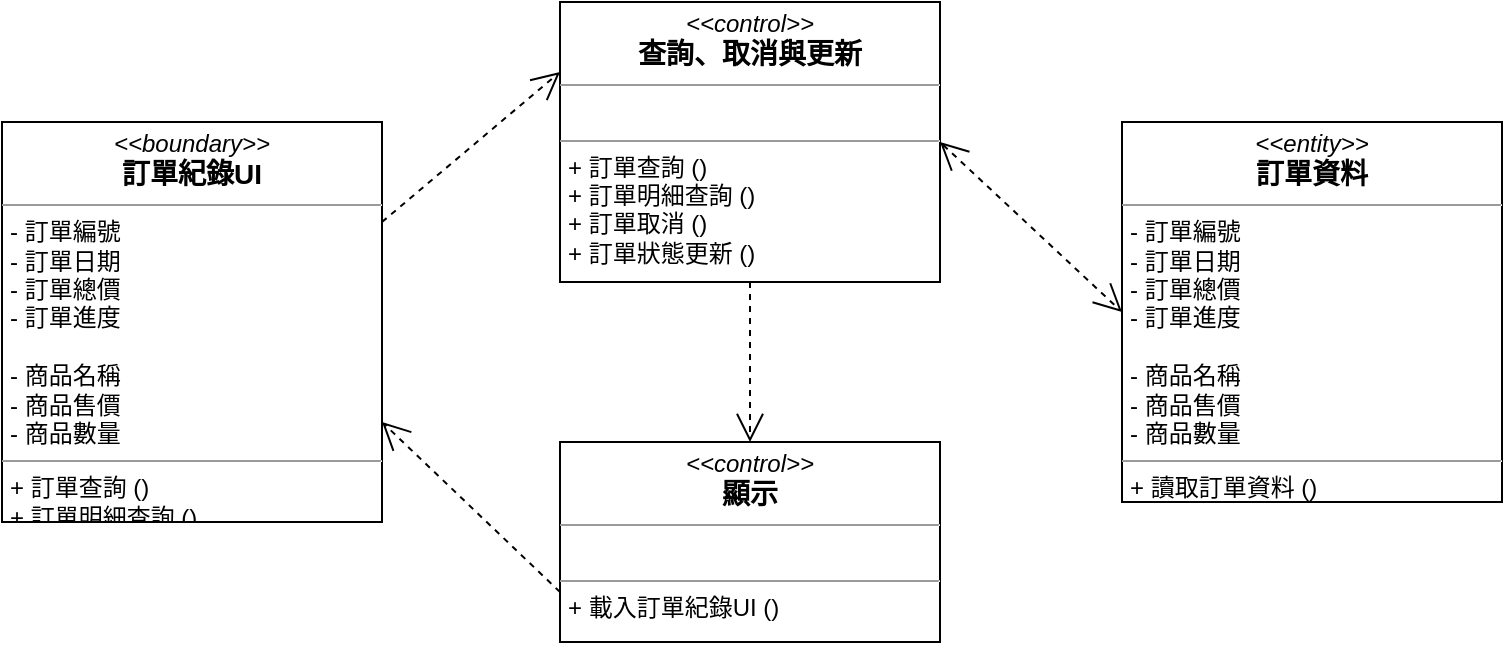 <mxfile version="14.4.2" type="github"><diagram id="xbuekz89TP-jx_Gs-CCB" name="Page-1"><mxGraphModel dx="1248" dy="677" grid="1" gridSize="10" guides="1" tooltips="1" connect="1" arrows="1" fold="1" page="1" pageScale="1" pageWidth="827" pageHeight="1169" math="0" shadow="0"><root><mxCell id="0"/><mxCell id="1" parent="0"/><mxCell id="RY0xd5KEwP5jx2PsxDBb-1" value="&lt;p style=&quot;margin: 0px ; margin-top: 4px ; text-align: center&quot;&gt;&lt;i&gt;&amp;lt;&amp;lt;boundary&amp;gt;&amp;gt;&lt;/i&gt;&lt;br&gt;&lt;b&gt;&lt;font style=&quot;font-size: 14px&quot;&gt;訂單紀錄UI&lt;/font&gt;&lt;/b&gt;&lt;/p&gt;&lt;hr size=&quot;1&quot;&gt;&lt;p style=&quot;margin: 0px ; margin-left: 4px&quot;&gt;- 訂單編號&lt;br&gt;- 訂單日期&lt;/p&gt;&lt;p style=&quot;margin: 0px ; margin-left: 4px&quot;&gt;- 訂單總價&lt;/p&gt;&lt;p style=&quot;margin: 0px ; margin-left: 4px&quot;&gt;- 訂單進度&lt;/p&gt;&lt;p style=&quot;margin: 0px ; margin-left: 4px&quot;&gt;&lt;br&gt;&lt;/p&gt;&lt;p style=&quot;margin: 0px ; margin-left: 4px&quot;&gt;- 商品名稱&lt;/p&gt;&lt;p style=&quot;margin: 0px ; margin-left: 4px&quot;&gt;- 商品售價&lt;/p&gt;&lt;p style=&quot;margin: 0px ; margin-left: 4px&quot;&gt;- 商品數量&lt;/p&gt;&lt;hr size=&quot;1&quot;&gt;&lt;p style=&quot;margin: 0px ; margin-left: 4px&quot;&gt;+ 訂單查詢 ()&lt;br&gt;+ 訂單明細查詢 ()&lt;/p&gt;" style="verticalAlign=top;align=left;overflow=fill;fontSize=12;fontFamily=Helvetica;html=1;" vertex="1" parent="1"><mxGeometry x="39" y="470" width="190" height="200" as="geometry"/></mxCell><mxCell id="RY0xd5KEwP5jx2PsxDBb-2" value="&lt;p style=&quot;margin: 0px ; margin-top: 4px ; text-align: center&quot;&gt;&lt;i&gt;&amp;lt;&amp;lt;control&amp;gt;&amp;gt;&lt;/i&gt;&lt;br&gt;&lt;b&gt;&lt;font style=&quot;font-size: 14px&quot;&gt;查詢、取消與更新&lt;/font&gt;&lt;/b&gt;&lt;/p&gt;&lt;hr size=&quot;1&quot;&gt;&lt;p style=&quot;margin: 0px ; margin-left: 4px&quot;&gt;&lt;br&gt;&lt;/p&gt;&lt;hr size=&quot;1&quot;&gt;&lt;p style=&quot;margin: 0px ; margin-left: 4px&quot;&gt;+ 訂單查詢 ()&lt;br&gt;+ 訂單明細查詢 ()&lt;/p&gt;&lt;p style=&quot;margin: 0px ; margin-left: 4px&quot;&gt;+ 訂單取消 ()&lt;/p&gt;&lt;p style=&quot;margin: 0px ; margin-left: 4px&quot;&gt;+ 訂單狀態更新 ()&lt;/p&gt;" style="verticalAlign=top;align=left;overflow=fill;fontSize=12;fontFamily=Helvetica;html=1;" vertex="1" parent="1"><mxGeometry x="318" y="410" width="190" height="140" as="geometry"/></mxCell><mxCell id="RY0xd5KEwP5jx2PsxDBb-3" value="&lt;p style=&quot;margin: 0px ; margin-top: 4px ; text-align: center&quot;&gt;&lt;i&gt;&amp;lt;&amp;lt;control&amp;gt;&amp;gt;&lt;/i&gt;&lt;br&gt;&lt;b&gt;&lt;font style=&quot;font-size: 14px&quot;&gt;顯示&lt;/font&gt;&lt;/b&gt;&lt;/p&gt;&lt;hr size=&quot;1&quot;&gt;&lt;p style=&quot;margin: 0px ; margin-left: 4px&quot;&gt;&lt;br&gt;&lt;/p&gt;&lt;hr size=&quot;1&quot;&gt;&lt;p style=&quot;margin: 0px ; margin-left: 4px&quot;&gt;+ 載入訂單紀錄UI ()&lt;br&gt;&lt;/p&gt;" style="verticalAlign=top;align=left;overflow=fill;fontSize=12;fontFamily=Helvetica;html=1;" vertex="1" parent="1"><mxGeometry x="318" y="630" width="190" height="100" as="geometry"/></mxCell><mxCell id="RY0xd5KEwP5jx2PsxDBb-4" value="&lt;p style=&quot;margin: 0px ; margin-top: 4px ; text-align: center&quot;&gt;&lt;i&gt;&amp;lt;&amp;lt;entity&amp;gt;&amp;gt;&lt;/i&gt;&lt;br&gt;&lt;b&gt;&lt;font style=&quot;font-size: 14px&quot;&gt;訂單資料&lt;/font&gt;&lt;/b&gt;&lt;/p&gt;&lt;hr size=&quot;1&quot;&gt;&lt;p style=&quot;margin: 0px ; margin-left: 4px&quot;&gt;- 訂單編號&lt;br&gt;- 訂單日期&lt;/p&gt;&lt;p style=&quot;margin: 0px ; margin-left: 4px&quot;&gt;- 訂單總價&lt;/p&gt;&lt;p style=&quot;margin: 0px ; margin-left: 4px&quot;&gt;- 訂單進度&lt;/p&gt;&lt;p style=&quot;margin: 0px ; margin-left: 4px&quot;&gt;&lt;br&gt;&lt;/p&gt;&lt;p style=&quot;margin: 0px ; margin-left: 4px&quot;&gt;- 商品名稱&lt;/p&gt;&lt;p style=&quot;margin: 0px ; margin-left: 4px&quot;&gt;- 商品售價&lt;/p&gt;&lt;p style=&quot;margin: 0px ; margin-left: 4px&quot;&gt;- 商品數量&lt;/p&gt;&lt;hr size=&quot;1&quot;&gt;&lt;p style=&quot;margin: 0px ; margin-left: 4px&quot;&gt;+ 讀取訂單資料 ()&lt;br&gt;&lt;/p&gt;" style="verticalAlign=top;align=left;overflow=fill;fontSize=12;fontFamily=Helvetica;html=1;" vertex="1" parent="1"><mxGeometry x="599" y="470" width="190" height="190" as="geometry"/></mxCell><mxCell id="RY0xd5KEwP5jx2PsxDBb-5" value="" style="endArrow=open;endSize=12;dashed=1;html=1;exitX=1;exitY=0.25;exitDx=0;exitDy=0;entryX=0;entryY=0.25;entryDx=0;entryDy=0;" edge="1" parent="1" source="RY0xd5KEwP5jx2PsxDBb-1" target="RY0xd5KEwP5jx2PsxDBb-2"><mxGeometry width="160" relative="1" as="geometry"><mxPoint x="249" y="590" as="sourcePoint"/><mxPoint x="369" y="590" as="targetPoint"/></mxGeometry></mxCell><mxCell id="RY0xd5KEwP5jx2PsxDBb-6" value="" style="endArrow=open;endSize=12;dashed=1;html=1;exitX=0.5;exitY=1;exitDx=0;exitDy=0;entryX=0.5;entryY=0;entryDx=0;entryDy=0;" edge="1" parent="1" source="RY0xd5KEwP5jx2PsxDBb-2" target="RY0xd5KEwP5jx2PsxDBb-3"><mxGeometry width="160" relative="1" as="geometry"><mxPoint x="249" y="620" as="sourcePoint"/><mxPoint x="338" y="560" as="targetPoint"/></mxGeometry></mxCell><mxCell id="RY0xd5KEwP5jx2PsxDBb-7" value="" style="endArrow=open;endSize=12;dashed=1;html=1;exitX=0;exitY=0.75;exitDx=0;exitDy=0;entryX=1;entryY=0.75;entryDx=0;entryDy=0;" edge="1" parent="1" source="RY0xd5KEwP5jx2PsxDBb-3" target="RY0xd5KEwP5jx2PsxDBb-1"><mxGeometry width="160" relative="1" as="geometry"><mxPoint x="299" y="630" as="sourcePoint"/><mxPoint x="239" y="570" as="targetPoint"/></mxGeometry></mxCell><mxCell id="RY0xd5KEwP5jx2PsxDBb-8" value="" style="endArrow=open;startArrow=open;endFill=0;startFill=0;html=1;dashed=1;exitX=1;exitY=0.5;exitDx=0;exitDy=0;entryX=0;entryY=0.5;entryDx=0;entryDy=0;endSize=12;startSize=12;" edge="1" parent="1" source="RY0xd5KEwP5jx2PsxDBb-2" target="RY0xd5KEwP5jx2PsxDBb-4"><mxGeometry width="160" relative="1" as="geometry"><mxPoint x="549" y="380" as="sourcePoint"/><mxPoint x="709" y="380" as="targetPoint"/></mxGeometry></mxCell></root></mxGraphModel></diagram></mxfile>
